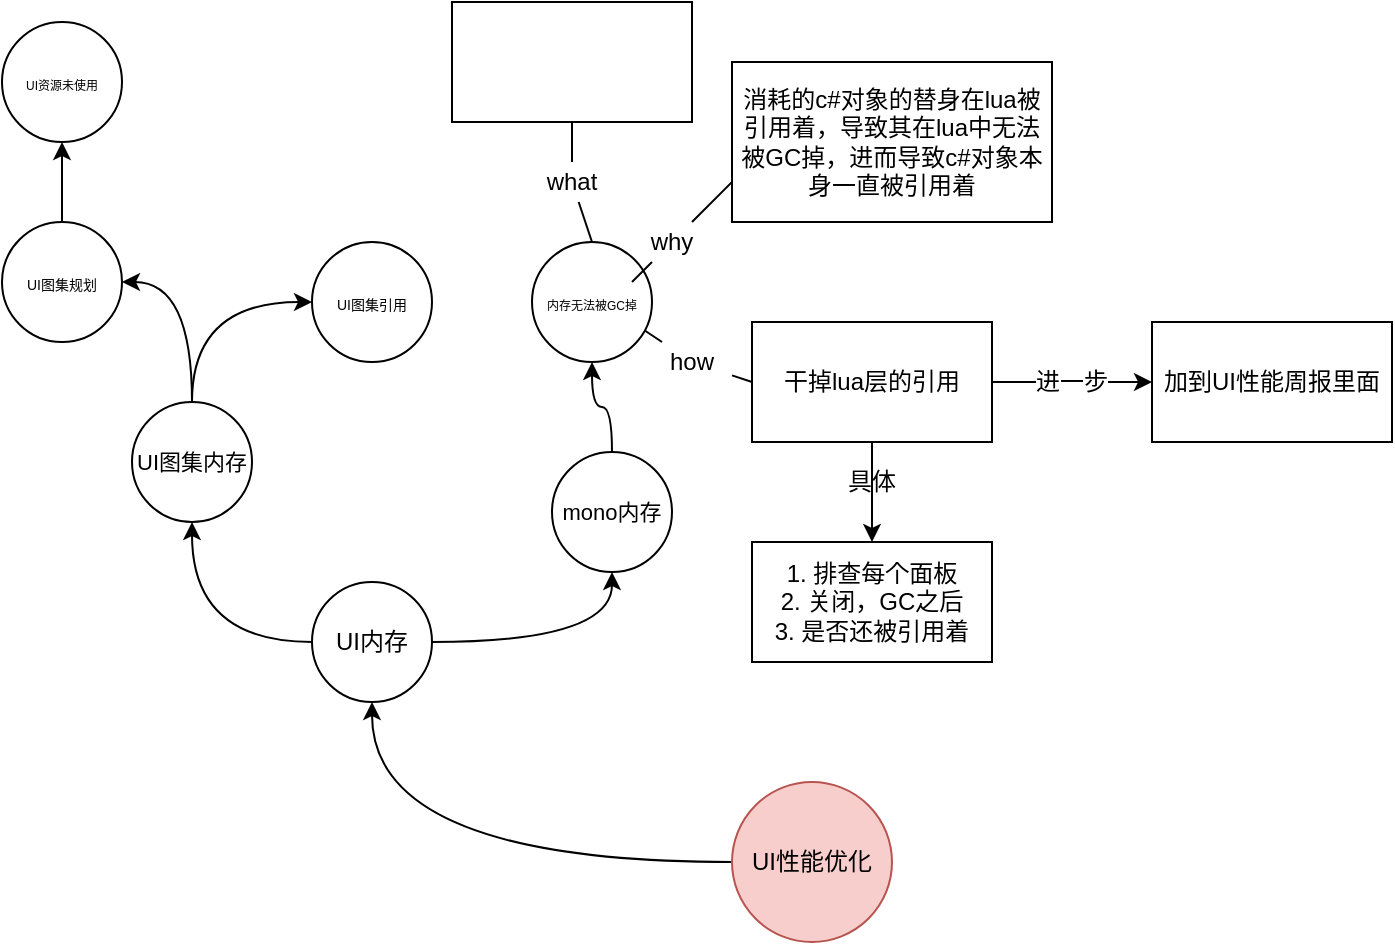 <mxfile version="13.5.4" type="github">
  <diagram id="PwJVHqZTUF8KdpS5hUyB" name="第 1 页">
    <mxGraphModel dx="2012" dy="1804" grid="1" gridSize="10" guides="1" tooltips="1" connect="1" arrows="1" fold="1" page="1" pageScale="1" pageWidth="827" pageHeight="1169" math="0" shadow="0">
      <root>
        <mxCell id="0" />
        <mxCell id="1" parent="0" />
        <mxCell id="B0J6_wiplj9hyIDX13JS-4" value="" style="endArrow=none;html=1;" edge="1" parent="1" source="B0J6_wiplj9hyIDX13JS-5">
          <mxGeometry width="50" height="50" relative="1" as="geometry">
            <mxPoint x="360" y="120" as="sourcePoint" />
            <mxPoint x="300" y="90" as="targetPoint" />
          </mxGeometry>
        </mxCell>
        <mxCell id="B0J6_wiplj9hyIDX13JS-1" value="" style="endArrow=none;html=1;" edge="1" parent="1" source="B0J6_wiplj9hyIDX13JS-3">
          <mxGeometry width="50" height="50" relative="1" as="geometry">
            <mxPoint x="300" y="70" as="sourcePoint" />
            <mxPoint x="350" y="20" as="targetPoint" />
            <Array as="points">
              <mxPoint x="360" y="10" />
            </Array>
          </mxGeometry>
        </mxCell>
        <mxCell id="vSH8UtmdNrjKOl-DguEc-3" style="edgeStyle=orthogonalEdgeStyle;rounded=0;orthogonalLoop=1;jettySize=auto;html=1;entryX=0.5;entryY=1;entryDx=0;entryDy=0;curved=1;" parent="1" source="vSH8UtmdNrjKOl-DguEc-1" target="vSH8UtmdNrjKOl-DguEc-2" edge="1">
          <mxGeometry relative="1" as="geometry" />
        </mxCell>
        <mxCell id="vSH8UtmdNrjKOl-DguEc-1" value="UI性能优化" style="ellipse;whiteSpace=wrap;html=1;aspect=fixed;fillColor=#f8cecc;strokeColor=#b85450;" parent="1" vertex="1">
          <mxGeometry x="350" y="320" width="80" height="80" as="geometry" />
        </mxCell>
        <mxCell id="vSH8UtmdNrjKOl-DguEc-6" style="edgeStyle=orthogonalEdgeStyle;curved=1;rounded=0;orthogonalLoop=1;jettySize=auto;html=1;exitX=1;exitY=0.5;exitDx=0;exitDy=0;entryX=0.5;entryY=1;entryDx=0;entryDy=0;" parent="1" source="vSH8UtmdNrjKOl-DguEc-2" target="vSH8UtmdNrjKOl-DguEc-4" edge="1">
          <mxGeometry relative="1" as="geometry" />
        </mxCell>
        <mxCell id="vSH8UtmdNrjKOl-DguEc-7" style="edgeStyle=orthogonalEdgeStyle;curved=1;rounded=0;orthogonalLoop=1;jettySize=auto;html=1;exitX=0;exitY=0.5;exitDx=0;exitDy=0;" parent="1" source="vSH8UtmdNrjKOl-DguEc-2" target="vSH8UtmdNrjKOl-DguEc-5" edge="1">
          <mxGeometry relative="1" as="geometry" />
        </mxCell>
        <mxCell id="vSH8UtmdNrjKOl-DguEc-2" value="UI内存" style="ellipse;whiteSpace=wrap;html=1;aspect=fixed;" parent="1" vertex="1">
          <mxGeometry x="140" y="220" width="60" height="60" as="geometry" />
        </mxCell>
        <mxCell id="vSH8UtmdNrjKOl-DguEc-16" value="" style="edgeStyle=orthogonalEdgeStyle;curved=1;rounded=0;orthogonalLoop=1;jettySize=auto;html=1;" parent="1" source="vSH8UtmdNrjKOl-DguEc-4" target="vSH8UtmdNrjKOl-DguEc-15" edge="1">
          <mxGeometry relative="1" as="geometry" />
        </mxCell>
        <mxCell id="vSH8UtmdNrjKOl-DguEc-4" value="&lt;font style=&quot;font-size: 11px&quot;&gt;mono内存&lt;/font&gt;" style="ellipse;whiteSpace=wrap;html=1;aspect=fixed;" parent="1" vertex="1">
          <mxGeometry x="260" y="155" width="60" height="60" as="geometry" />
        </mxCell>
        <mxCell id="vSH8UtmdNrjKOl-DguEc-11" style="edgeStyle=orthogonalEdgeStyle;curved=1;rounded=0;orthogonalLoop=1;jettySize=auto;html=1;exitX=0.5;exitY=0;exitDx=0;exitDy=0;entryX=0;entryY=0.5;entryDx=0;entryDy=0;" parent="1" source="vSH8UtmdNrjKOl-DguEc-5" target="vSH8UtmdNrjKOl-DguEc-10" edge="1">
          <mxGeometry relative="1" as="geometry">
            <mxPoint x="95" y="130" as="sourcePoint" />
          </mxGeometry>
        </mxCell>
        <mxCell id="vSH8UtmdNrjKOl-DguEc-14" style="edgeStyle=orthogonalEdgeStyle;curved=1;rounded=0;orthogonalLoop=1;jettySize=auto;html=1;exitX=0.5;exitY=0;exitDx=0;exitDy=0;entryX=1;entryY=0.5;entryDx=0;entryDy=0;" parent="1" source="vSH8UtmdNrjKOl-DguEc-5" target="vSH8UtmdNrjKOl-DguEc-9" edge="1">
          <mxGeometry relative="1" as="geometry" />
        </mxCell>
        <mxCell id="vSH8UtmdNrjKOl-DguEc-5" value="&lt;font style=&quot;font-size: 11px&quot;&gt;UI图集内存&lt;/font&gt;" style="ellipse;whiteSpace=wrap;html=1;aspect=fixed;" parent="1" vertex="1">
          <mxGeometry x="50" y="130" width="60" height="60" as="geometry" />
        </mxCell>
        <mxCell id="vSH8UtmdNrjKOl-DguEc-20" style="rounded=0;orthogonalLoop=1;jettySize=auto;html=1;entryX=0.5;entryY=1;entryDx=0;entryDy=0;exitX=0.5;exitY=0;exitDx=0;exitDy=0;exitPerimeter=0;edgeStyle=orthogonalEdgeStyle;curved=1;" parent="1" source="vSH8UtmdNrjKOl-DguEc-9" target="vSH8UtmdNrjKOl-DguEc-13" edge="1">
          <mxGeometry relative="1" as="geometry" />
        </mxCell>
        <mxCell id="vSH8UtmdNrjKOl-DguEc-9" value="&lt;font style=&quot;font-size: 7px&quot;&gt;UI图集规划&lt;/font&gt;" style="ellipse;whiteSpace=wrap;html=1;aspect=fixed;" parent="1" vertex="1">
          <mxGeometry x="-15" y="40" width="60" height="60" as="geometry" />
        </mxCell>
        <mxCell id="vSH8UtmdNrjKOl-DguEc-10" value="&lt;font style=&quot;font-size: 7px ; line-height: 100%&quot;&gt;UI图集引用&lt;/font&gt;" style="ellipse;whiteSpace=wrap;html=1;aspect=fixed;" parent="1" vertex="1">
          <mxGeometry x="140" y="50" width="60" height="60" as="geometry" />
        </mxCell>
        <mxCell id="vSH8UtmdNrjKOl-DguEc-13" value="&lt;div&gt;&lt;span style=&quot;font-size: 6px&quot;&gt;UI资源未使用&lt;/span&gt;&lt;/div&gt;" style="ellipse;whiteSpace=wrap;html=1;aspect=fixed;align=center;" parent="1" vertex="1">
          <mxGeometry x="-15" y="-60" width="60" height="60" as="geometry" />
        </mxCell>
        <mxCell id="vSH8UtmdNrjKOl-DguEc-15" value="&lt;span style=&quot;font-size: 6px ; line-height: 120%&quot;&gt;内存无法被GC掉&lt;/span&gt;" style="ellipse;whiteSpace=wrap;html=1;aspect=fixed;align=center;" parent="1" vertex="1">
          <mxGeometry x="250" y="50" width="60" height="60" as="geometry" />
        </mxCell>
        <mxCell id="B0J6_wiplj9hyIDX13JS-2" value="消耗的c#对象的替身在lua被引用着，导致其在lua中无法被GC掉，进而导致c#对象本身一直被引用着" style="rounded=0;whiteSpace=wrap;html=1;" vertex="1" parent="1">
          <mxGeometry x="350" y="-40" width="160" height="80" as="geometry" />
        </mxCell>
        <mxCell id="B0J6_wiplj9hyIDX13JS-5" value="how" style="text;html=1;strokeColor=none;fillColor=none;align=center;verticalAlign=middle;whiteSpace=wrap;rounded=0;" vertex="1" parent="1">
          <mxGeometry x="310" y="100" width="40" height="20" as="geometry" />
        </mxCell>
        <mxCell id="B0J6_wiplj9hyIDX13JS-6" value="" style="endArrow=none;html=1;" edge="1" parent="1" target="B0J6_wiplj9hyIDX13JS-5">
          <mxGeometry width="50" height="50" relative="1" as="geometry">
            <mxPoint x="360" y="120.0" as="sourcePoint" />
            <mxPoint x="300" y="90.0" as="targetPoint" />
          </mxGeometry>
        </mxCell>
        <mxCell id="B0J6_wiplj9hyIDX13JS-3" value="why" style="text;html=1;strokeColor=none;fillColor=none;align=center;verticalAlign=middle;whiteSpace=wrap;rounded=0;" vertex="1" parent="1">
          <mxGeometry x="300" y="40" width="40" height="20" as="geometry" />
        </mxCell>
        <mxCell id="B0J6_wiplj9hyIDX13JS-7" value="" style="endArrow=none;html=1;" edge="1" parent="1" target="B0J6_wiplj9hyIDX13JS-3">
          <mxGeometry width="50" height="50" relative="1" as="geometry">
            <mxPoint x="300" y="70.0" as="sourcePoint" />
            <mxPoint x="350" y="20.0" as="targetPoint" />
            <Array as="points" />
          </mxGeometry>
        </mxCell>
        <mxCell id="B0J6_wiplj9hyIDX13JS-16" value="" style="endArrow=none;html=1;exitX=0.5;exitY=0;exitDx=0;exitDy=0;" edge="1" parent="1" source="B0J6_wiplj9hyIDX13JS-17">
          <mxGeometry width="50" height="50" relative="1" as="geometry">
            <mxPoint x="250" y="50" as="sourcePoint" />
            <mxPoint x="270" y="-10" as="targetPoint" />
          </mxGeometry>
        </mxCell>
        <mxCell id="B0J6_wiplj9hyIDX13JS-17" value="what" style="text;html=1;strokeColor=none;fillColor=none;align=center;verticalAlign=middle;whiteSpace=wrap;rounded=0;" vertex="1" parent="1">
          <mxGeometry x="250" y="10" width="40" height="20" as="geometry" />
        </mxCell>
        <mxCell id="B0J6_wiplj9hyIDX13JS-18" value="" style="endArrow=none;html=1;exitX=0.5;exitY=0;exitDx=0;exitDy=0;" edge="1" parent="1" source="vSH8UtmdNrjKOl-DguEc-15" target="B0J6_wiplj9hyIDX13JS-17">
          <mxGeometry width="50" height="50" relative="1" as="geometry">
            <mxPoint x="280" y="50.0" as="sourcePoint" />
            <mxPoint x="270" y="-10.0" as="targetPoint" />
          </mxGeometry>
        </mxCell>
        <mxCell id="B0J6_wiplj9hyIDX13JS-20" value="" style="rounded=0;whiteSpace=wrap;html=1;" vertex="1" parent="1">
          <mxGeometry x="210" y="-70" width="120" height="60" as="geometry" />
        </mxCell>
        <mxCell id="B0J6_wiplj9hyIDX13JS-23" style="edgeStyle=orthogonalEdgeStyle;rounded=0;orthogonalLoop=1;jettySize=auto;html=1;exitX=1;exitY=0.5;exitDx=0;exitDy=0;" edge="1" parent="1" source="B0J6_wiplj9hyIDX13JS-21" target="B0J6_wiplj9hyIDX13JS-22">
          <mxGeometry relative="1" as="geometry" />
        </mxCell>
        <mxCell id="B0J6_wiplj9hyIDX13JS-26" style="edgeStyle=orthogonalEdgeStyle;rounded=0;orthogonalLoop=1;jettySize=auto;html=1;exitX=0.5;exitY=1;exitDx=0;exitDy=0;" edge="1" parent="1" source="B0J6_wiplj9hyIDX13JS-21" target="B0J6_wiplj9hyIDX13JS-25">
          <mxGeometry relative="1" as="geometry" />
        </mxCell>
        <mxCell id="B0J6_wiplj9hyIDX13JS-21" value="干掉lua层的引用" style="rounded=0;whiteSpace=wrap;html=1;" vertex="1" parent="1">
          <mxGeometry x="360" y="90" width="120" height="60" as="geometry" />
        </mxCell>
        <mxCell id="B0J6_wiplj9hyIDX13JS-22" value="加到UI性能周报里面" style="rounded=0;whiteSpace=wrap;html=1;" vertex="1" parent="1">
          <mxGeometry x="560" y="90" width="120" height="60" as="geometry" />
        </mxCell>
        <mxCell id="B0J6_wiplj9hyIDX13JS-24" value="&lt;span style=&quot;background-color: rgb(255 , 255 , 255)&quot;&gt;进一步&lt;/span&gt;" style="text;html=1;align=center;verticalAlign=middle;whiteSpace=wrap;rounded=0;" vertex="1" parent="1">
          <mxGeometry x="500" y="110" width="40" height="20" as="geometry" />
        </mxCell>
        <mxCell id="B0J6_wiplj9hyIDX13JS-25" value="1. 排查每个面板&lt;br&gt;2. 关闭，GC之后&lt;br&gt;3. 是否还被引用着" style="rounded=0;whiteSpace=wrap;html=1;" vertex="1" parent="1">
          <mxGeometry x="360" y="200" width="120" height="60" as="geometry" />
        </mxCell>
        <mxCell id="B0J6_wiplj9hyIDX13JS-27" value="具体" style="text;html=1;strokeColor=none;fillColor=none;align=center;verticalAlign=middle;whiteSpace=wrap;rounded=0;" vertex="1" parent="1">
          <mxGeometry x="400" y="160" width="40" height="20" as="geometry" />
        </mxCell>
      </root>
    </mxGraphModel>
  </diagram>
</mxfile>
